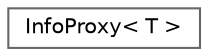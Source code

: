 digraph "Graphical Class Hierarchy"
{
 // LATEX_PDF_SIZE
  bgcolor="transparent";
  edge [fontname=Helvetica,fontsize=10,labelfontname=Helvetica,labelfontsize=10];
  node [fontname=Helvetica,fontsize=10,shape=box,height=0.2,width=0.4];
  rankdir="LR";
  Node0 [id="Node000000",label="InfoProxy\< T \>",height=0.2,width=0.4,color="grey40", fillcolor="white", style="filled",URL="$classFoam_1_1InfoProxy.html",tooltip="A helper class for outputting values to Ostream."];
}
